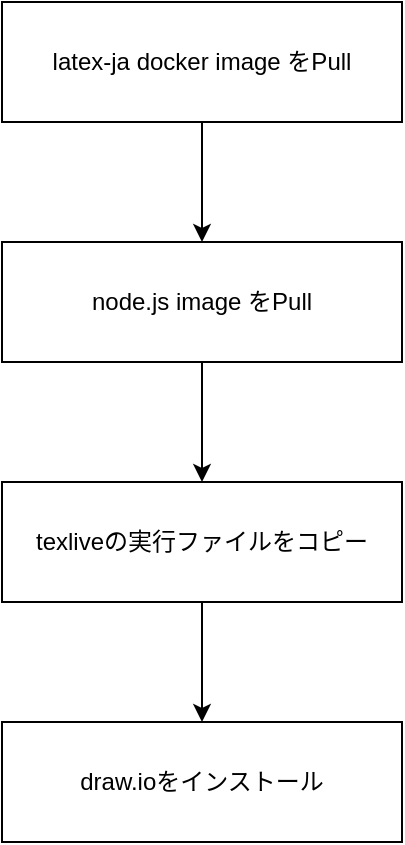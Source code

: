 <mxfile>
    <diagram id="RdDVzYrBuSg90hq8y0jn" name="ページ1">
        <mxGraphModel dx="1030" dy="481" grid="1" gridSize="10" guides="1" tooltips="1" connect="1" arrows="1" fold="1" page="1" pageScale="1" pageWidth="850" pageHeight="1100" math="0" shadow="0">
            <root>
                <mxCell id="0"/>
                <mxCell id="1" parent="0"/>
                <mxCell id="4" value="" style="edgeStyle=none;html=1;" edge="1" parent="1" source="2" target="3">
                    <mxGeometry relative="1" as="geometry"/>
                </mxCell>
                <mxCell id="2" value="latex-ja docker image をPull" style="rounded=0;whiteSpace=wrap;html=1;" vertex="1" parent="1">
                    <mxGeometry x="160" y="80" width="200" height="60" as="geometry"/>
                </mxCell>
                <mxCell id="6" value="" style="edgeStyle=none;html=1;" edge="1" parent="1" source="3" target="5">
                    <mxGeometry relative="1" as="geometry"/>
                </mxCell>
                <mxCell id="3" value="node.js image をPull" style="whiteSpace=wrap;html=1;rounded=0;" vertex="1" parent="1">
                    <mxGeometry x="160" y="200" width="200" height="60" as="geometry"/>
                </mxCell>
                <mxCell id="8" value="" style="edgeStyle=none;html=1;" edge="1" parent="1" source="5" target="7">
                    <mxGeometry relative="1" as="geometry"/>
                </mxCell>
                <mxCell id="5" value="texliveの実行ファイルをコピー" style="whiteSpace=wrap;html=1;rounded=0;" vertex="1" parent="1">
                    <mxGeometry x="160" y="320" width="200" height="60" as="geometry"/>
                </mxCell>
                <mxCell id="7" value="draw.ioをインストール" style="whiteSpace=wrap;html=1;rounded=0;" vertex="1" parent="1">
                    <mxGeometry x="160" y="440" width="200" height="60" as="geometry"/>
                </mxCell>
            </root>
        </mxGraphModel>
    </diagram>
</mxfile>